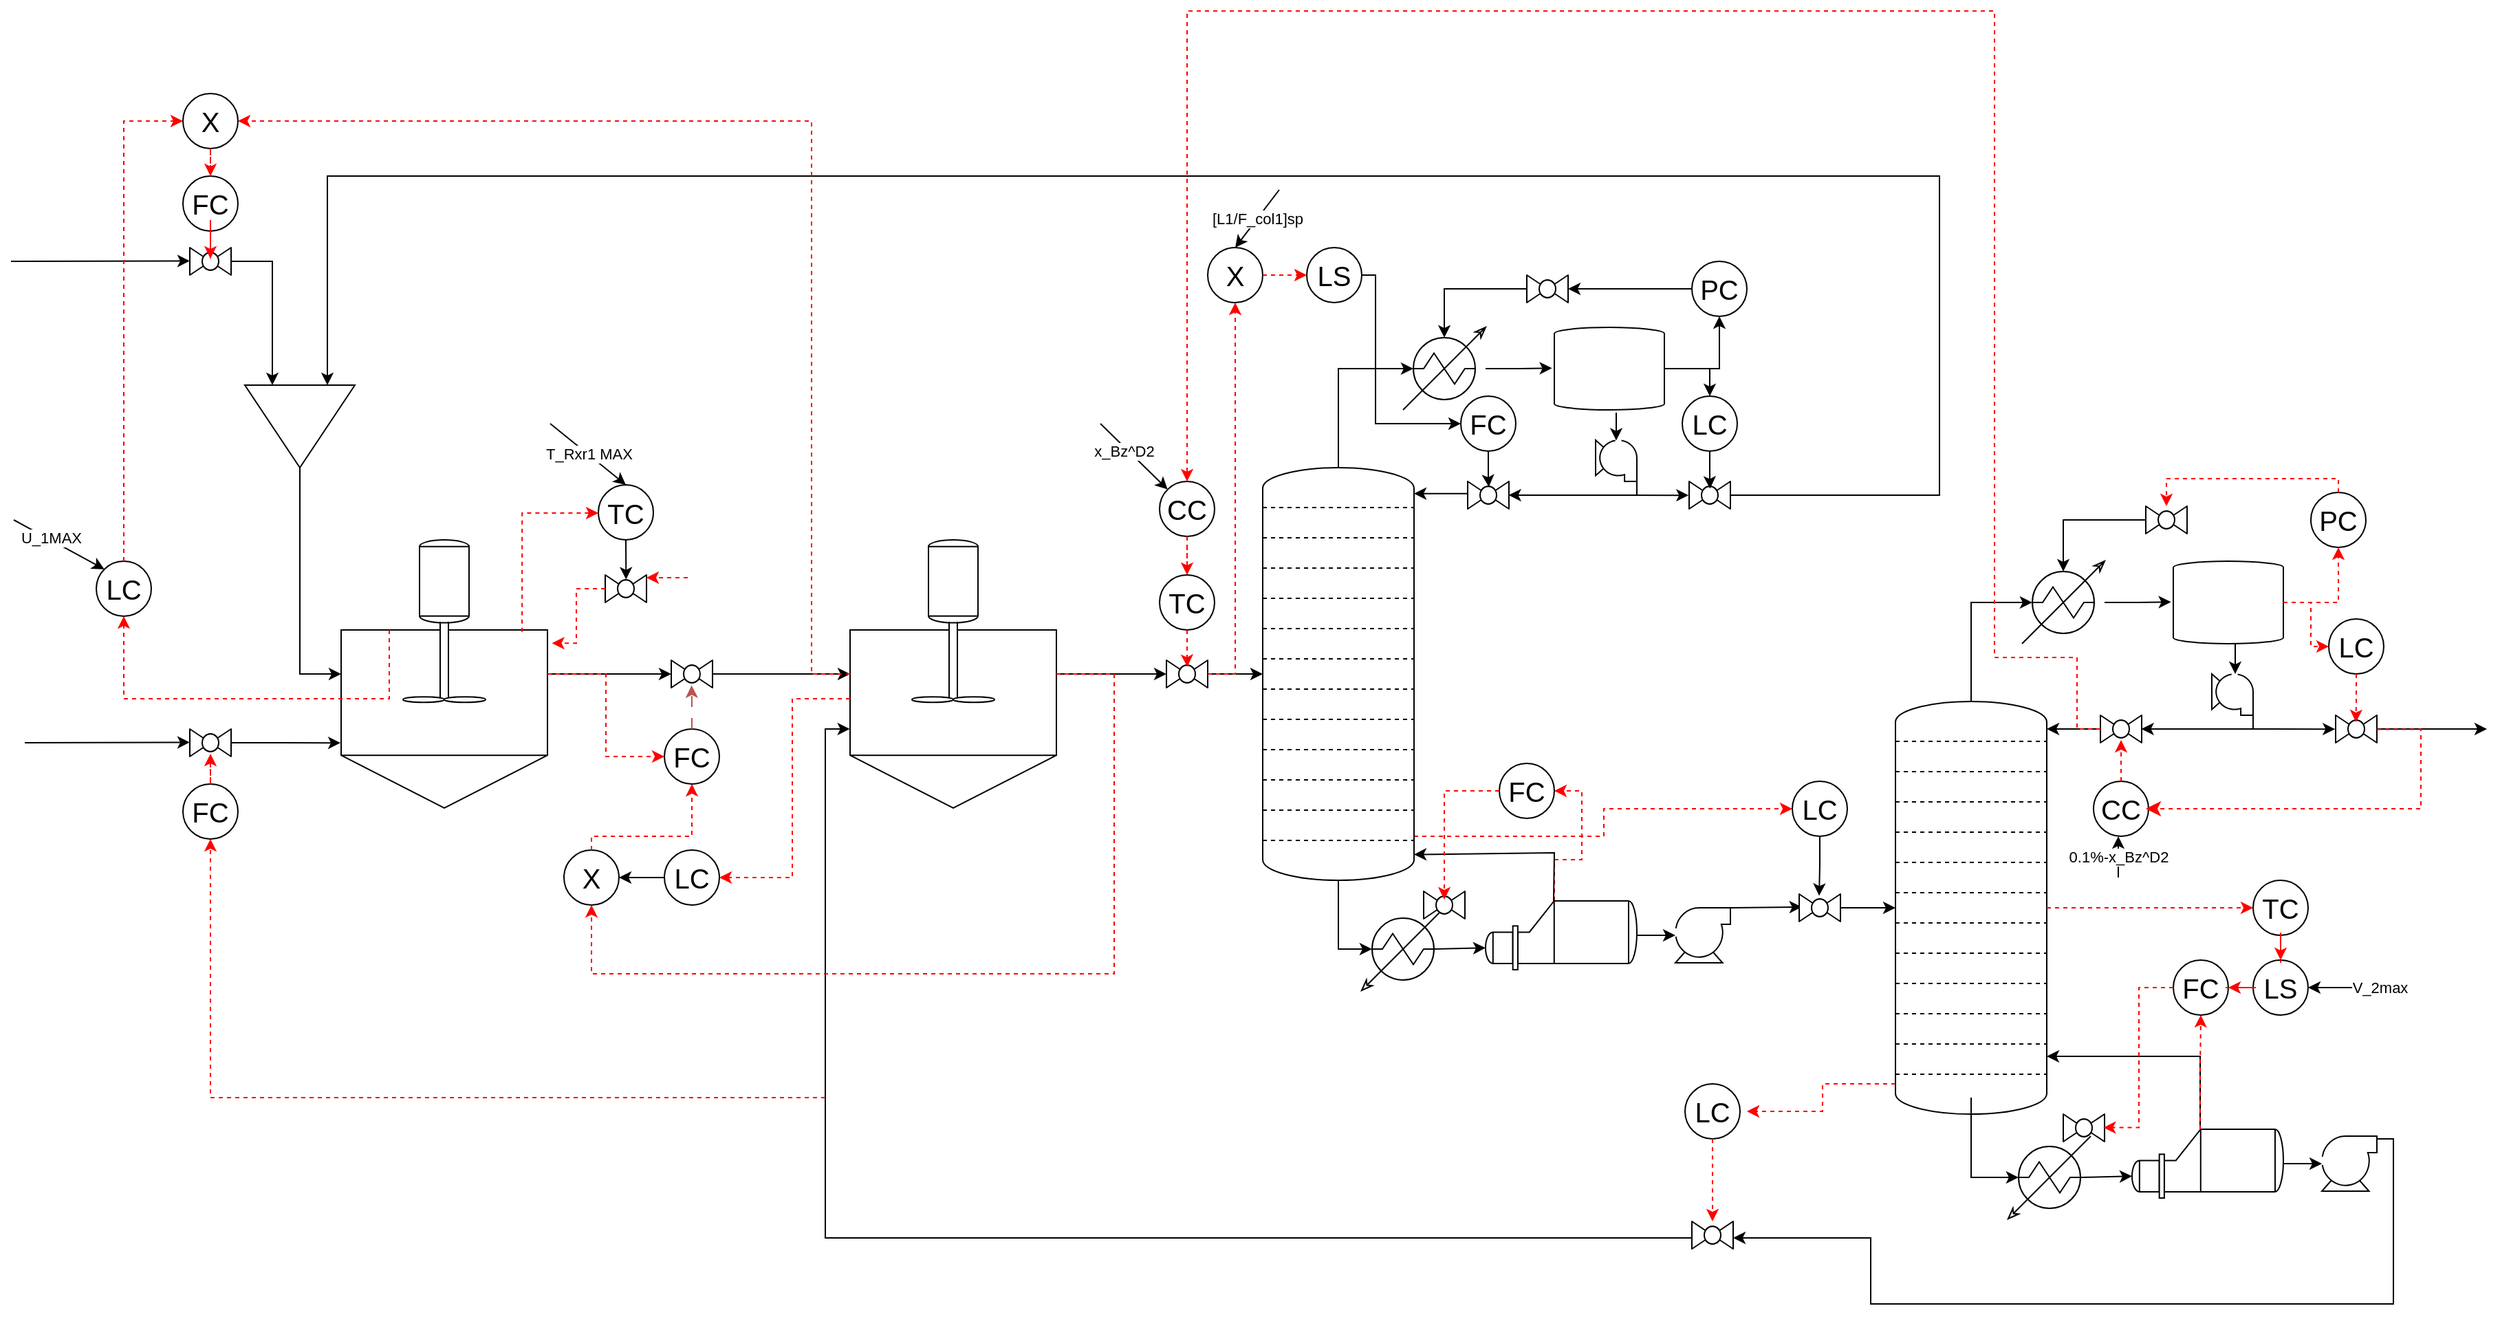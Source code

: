 <mxfile version="24.7.10">
  <diagram name="Page-1" id="113YbZ88T134uzQnZ3Du">
    <mxGraphModel dx="3191" dy="1702" grid="1" gridSize="10" guides="1" tooltips="1" connect="1" arrows="1" fold="1" page="1" pageScale="1" pageWidth="2336" pageHeight="1654" math="0" shadow="0">
      <root>
        <mxCell id="0" />
        <mxCell id="1" parent="0" />
        <mxCell id="Fisk6T6DbjHirBb1iTBB-30" style="edgeStyle=orthogonalEdgeStyle;rounded=0;orthogonalLoop=1;jettySize=auto;html=1;entryX=1;entryY=0.5;entryDx=0;entryDy=0;dashed=1;endSize=6;curved=0;strokeColor=#FF0000;" edge="1" parent="1" source="DjzMqCNCpp32R4Y7mPO1-84" target="Fisk6T6DbjHirBb1iTBB-7">
          <mxGeometry relative="1" as="geometry">
            <Array as="points">
              <mxPoint x="1390" y="897" />
              <mxPoint x="1410" y="897" />
              <mxPoint x="1410" y="847" />
            </Array>
          </mxGeometry>
        </mxCell>
        <mxCell id="DjzMqCNCpp32R4Y7mPO1-39" style="edgeStyle=orthogonalEdgeStyle;rounded=0;orthogonalLoop=1;jettySize=auto;html=1;entryX=-0.001;entryY=0.705;entryDx=0;entryDy=0;entryPerimeter=0;" parent="1" source="DjzMqCNCpp32R4Y7mPO1-40" target="DjzMqCNCpp32R4Y7mPO1-110" edge="1">
          <mxGeometry relative="1" as="geometry">
            <mxPoint x="2158" y="1092" as="targetPoint" />
            <Array as="points">
              <mxPoint x="860" y="1172" />
              <mxPoint x="860" y="802" />
            </Array>
          </mxGeometry>
        </mxCell>
        <mxCell id="DjzMqCNCpp32R4Y7mPO1-56" style="edgeStyle=orthogonalEdgeStyle;rounded=0;orthogonalLoop=1;jettySize=auto;html=1;" parent="1" source="DjzMqCNCpp32R4Y7mPO1-57" edge="1">
          <mxGeometry relative="1" as="geometry">
            <mxPoint x="2068" y="802" as="targetPoint" />
          </mxGeometry>
        </mxCell>
        <mxCell id="DjzMqCNCpp32R4Y7mPO1-69" style="edgeStyle=orthogonalEdgeStyle;rounded=0;orthogonalLoop=1;jettySize=auto;html=1;entryX=0;entryY=0.25;entryDx=0;entryDy=0;" parent="1" source="DjzMqCNCpp32R4Y7mPO1-90" target="DjzMqCNCpp32R4Y7mPO1-103" edge="1">
          <mxGeometry relative="1" as="geometry">
            <mxPoint x="2068" y="92" as="targetPoint" />
            <Array as="points">
              <mxPoint x="1670" y="632" />
              <mxPoint x="1670" y="400" />
              <mxPoint x="498" y="400" />
            </Array>
          </mxGeometry>
        </mxCell>
        <mxCell id="DjzMqCNCpp32R4Y7mPO1-98" style="edgeStyle=orthogonalEdgeStyle;rounded=0;orthogonalLoop=1;jettySize=auto;html=1;exitX=1;exitY=0;exitDx=0;exitDy=0;exitPerimeter=0;entryX=0.063;entryY=0.469;entryDx=0;entryDy=0;entryPerimeter=0;" parent="1" source="DjzMqCNCpp32R4Y7mPO1-77" target="DjzMqCNCpp32R4Y7mPO1-43" edge="1">
          <mxGeometry relative="1" as="geometry">
            <Array as="points">
              <mxPoint x="1570" y="932" />
            </Array>
          </mxGeometry>
        </mxCell>
        <mxCell id="DjzMqCNCpp32R4Y7mPO1-100" value="" style="shape=mxgraph.pid.vessels.mixing_reactor;html=1;pointerEvents=1;align=center;verticalLabelPosition=bottom;verticalAlign=top;dashed=0;" parent="1" vertex="1">
          <mxGeometry x="508" y="664.5" width="150" height="195" as="geometry" />
        </mxCell>
        <mxCell id="DjzMqCNCpp32R4Y7mPO1-103" value="" style="triangle;whiteSpace=wrap;html=1;rotation=90;" parent="1" vertex="1">
          <mxGeometry x="448" y="542" width="60" height="80" as="geometry" />
        </mxCell>
        <mxCell id="DjzMqCNCpp32R4Y7mPO1-105" style="edgeStyle=orthogonalEdgeStyle;rounded=0;orthogonalLoop=1;jettySize=auto;html=1;entryX=0;entryY=0.75;entryDx=0;entryDy=0;" parent="1" source="DjzMqCNCpp32R4Y7mPO1-104" target="DjzMqCNCpp32R4Y7mPO1-103" edge="1">
          <mxGeometry relative="1" as="geometry">
            <Array as="points">
              <mxPoint x="458" y="462" />
            </Array>
          </mxGeometry>
        </mxCell>
        <mxCell id="DjzMqCNCpp32R4Y7mPO1-104" value="" style="verticalLabelPosition=bottom;align=center;html=1;verticalAlign=top;pointerEvents=1;dashed=0;shape=mxgraph.pid2valves.valve;valveType=ball" parent="1" vertex="1">
          <mxGeometry x="398" y="452" width="30" height="20" as="geometry" />
        </mxCell>
        <mxCell id="DjzMqCNCpp32R4Y7mPO1-106" style="edgeStyle=orthogonalEdgeStyle;rounded=0;orthogonalLoop=1;jettySize=auto;html=1;entryX=0;entryY=0.5;entryDx=0;entryDy=0;entryPerimeter=0;" parent="1" source="DjzMqCNCpp32R4Y7mPO1-103" target="DjzMqCNCpp32R4Y7mPO1-100" edge="1">
          <mxGeometry relative="1" as="geometry" />
        </mxCell>
        <mxCell id="DjzMqCNCpp32R4Y7mPO1-107" style="edgeStyle=orthogonalEdgeStyle;rounded=0;orthogonalLoop=1;jettySize=auto;html=1;entryX=-0.003;entryY=0.757;entryDx=0;entryDy=0;entryPerimeter=0;" parent="1" source="DjzMqCNCpp32R4Y7mPO1-108" target="DjzMqCNCpp32R4Y7mPO1-100" edge="1">
          <mxGeometry relative="1" as="geometry">
            <mxPoint x="508" y="802" as="targetPoint" />
          </mxGeometry>
        </mxCell>
        <mxCell id="DjzMqCNCpp32R4Y7mPO1-108" value="" style="verticalLabelPosition=bottom;align=center;html=1;verticalAlign=top;pointerEvents=1;dashed=0;shape=mxgraph.pid2valves.valve;valveType=ball" parent="1" vertex="1">
          <mxGeometry x="398" y="802" width="30" height="20" as="geometry" />
        </mxCell>
        <mxCell id="DjzMqCNCpp32R4Y7mPO1-112" value="" style="edgeStyle=orthogonalEdgeStyle;rounded=0;orthogonalLoop=1;jettySize=auto;html=1;" parent="1" source="DjzMqCNCpp32R4Y7mPO1-110" target="DjzMqCNCpp32R4Y7mPO1-81" edge="1">
          <mxGeometry relative="1" as="geometry" />
        </mxCell>
        <mxCell id="DjzMqCNCpp32R4Y7mPO1-110" value="" style="shape=mxgraph.pid.vessels.mixing_reactor;html=1;pointerEvents=1;align=center;verticalLabelPosition=bottom;verticalAlign=top;dashed=0;" parent="1" vertex="1">
          <mxGeometry x="878" y="664.5" width="150" height="195" as="geometry" />
        </mxCell>
        <mxCell id="DjzMqCNCpp32R4Y7mPO1-113" style="edgeStyle=orthogonalEdgeStyle;rounded=0;orthogonalLoop=1;jettySize=auto;html=1;entryX=0;entryY=0.5;entryDx=0;entryDy=0;entryPerimeter=0;" parent="1" source="DjzMqCNCpp32R4Y7mPO1-114" target="DjzMqCNCpp32R4Y7mPO1-110" edge="1">
          <mxGeometry relative="1" as="geometry">
            <mxPoint x="848" y="789" as="targetPoint" />
          </mxGeometry>
        </mxCell>
        <mxCell id="DjzMqCNCpp32R4Y7mPO1-114" value="" style="verticalLabelPosition=bottom;align=center;html=1;verticalAlign=top;pointerEvents=1;dashed=0;shape=mxgraph.pid2valves.valve;valveType=ball" parent="1" vertex="1">
          <mxGeometry x="748" y="752" width="30" height="20" as="geometry" />
        </mxCell>
        <mxCell id="DjzMqCNCpp32R4Y7mPO1-122" style="edgeStyle=orthogonalEdgeStyle;rounded=0;orthogonalLoop=1;jettySize=auto;html=1;entryX=0;entryY=0.5;entryDx=0;entryDy=0;entryPerimeter=0;" parent="1" source="DjzMqCNCpp32R4Y7mPO1-100" target="DjzMqCNCpp32R4Y7mPO1-114" edge="1">
          <mxGeometry relative="1" as="geometry" />
        </mxCell>
        <mxCell id="DjzMqCNCpp32R4Y7mPO1-125" value="" style="endArrow=classic;html=1;rounded=0;entryX=-0.1;entryY=0.643;entryDx=0;entryDy=0;entryPerimeter=0;" parent="1" edge="1">
          <mxGeometry width="50" height="50" relative="1" as="geometry">
            <mxPoint x="268" y="462" as="sourcePoint" />
            <mxPoint x="398" y="461.71" as="targetPoint" />
          </mxGeometry>
        </mxCell>
        <mxCell id="DjzMqCNCpp32R4Y7mPO1-126" value="" style="endArrow=classic;html=1;rounded=0;entryX=-0.1;entryY=0.643;entryDx=0;entryDy=0;entryPerimeter=0;" parent="1" edge="1">
          <mxGeometry width="50" height="50" relative="1" as="geometry">
            <mxPoint x="278" y="812" as="sourcePoint" />
            <mxPoint x="398" y="811.71" as="targetPoint" />
          </mxGeometry>
        </mxCell>
        <mxCell id="raOoSxsyEfahjdPdxXgE-6" value="" style="verticalLabelPosition=bottom;align=center;html=1;verticalAlign=top;pointerEvents=1;dashed=0;shape=mxgraph.pid2valves.valve;valveType=ball" parent="1" vertex="1">
          <mxGeometry x="700" y="690" width="30" height="20" as="geometry" />
        </mxCell>
        <mxCell id="raOoSxsyEfahjdPdxXgE-8" value="&lt;font style=&quot;font-size: 20px;&quot;&gt;FC&lt;/font&gt;" style="ellipse;whiteSpace=wrap;html=1;" parent="1" vertex="1">
          <mxGeometry x="743" y="802" width="40" height="40" as="geometry" />
        </mxCell>
        <mxCell id="raOoSxsyEfahjdPdxXgE-9" value="&lt;font style=&quot;font-size: 20px;&quot;&gt;X&lt;/font&gt;" style="ellipse;whiteSpace=wrap;html=1;" parent="1" vertex="1">
          <mxGeometry x="670" y="890" width="40" height="40" as="geometry" />
        </mxCell>
        <mxCell id="raOoSxsyEfahjdPdxXgE-16" style="edgeStyle=orthogonalEdgeStyle;rounded=0;orthogonalLoop=1;jettySize=auto;html=1;entryX=1;entryY=0.5;entryDx=0;entryDy=0;" parent="1" source="raOoSxsyEfahjdPdxXgE-10" target="raOoSxsyEfahjdPdxXgE-9" edge="1">
          <mxGeometry relative="1" as="geometry">
            <mxPoint x="778.5" y="920" as="targetPoint" />
          </mxGeometry>
        </mxCell>
        <mxCell id="raOoSxsyEfahjdPdxXgE-10" value="&lt;font style=&quot;font-size: 20px;&quot;&gt;LC&lt;/font&gt;" style="ellipse;whiteSpace=wrap;html=1;" parent="1" vertex="1">
          <mxGeometry x="743" y="890" width="40" height="40" as="geometry" />
        </mxCell>
        <mxCell id="raOoSxsyEfahjdPdxXgE-14" style="edgeStyle=orthogonalEdgeStyle;rounded=0;orthogonalLoop=1;jettySize=auto;html=1;entryX=0.492;entryY=0.915;entryDx=0;entryDy=0;entryPerimeter=0;dashed=1;dashPattern=8 8;fillColor=#f8cecc;strokeColor=#b85450;" parent="1" source="raOoSxsyEfahjdPdxXgE-8" target="DjzMqCNCpp32R4Y7mPO1-114" edge="1">
          <mxGeometry relative="1" as="geometry">
            <mxPoint x="760" y="770" as="targetPoint" />
          </mxGeometry>
        </mxCell>
        <mxCell id="raOoSxsyEfahjdPdxXgE-27" value="&lt;font style=&quot;font-size: 20px;&quot;&gt;FC&lt;/font&gt;" style="ellipse;whiteSpace=wrap;html=1;" parent="1" vertex="1">
          <mxGeometry x="393" y="842" width="40" height="40" as="geometry" />
        </mxCell>
        <mxCell id="raOoSxsyEfahjdPdxXgE-28" value="&lt;font style=&quot;font-size: 20px;&quot;&gt;X&lt;/font&gt;" style="ellipse;whiteSpace=wrap;html=1;" parent="1" vertex="1">
          <mxGeometry x="393" y="340" width="40" height="40" as="geometry" />
        </mxCell>
        <mxCell id="raOoSxsyEfahjdPdxXgE-29" value="&lt;font style=&quot;font-size: 20px;&quot;&gt;FC&lt;/font&gt;" style="ellipse;whiteSpace=wrap;html=1;" parent="1" vertex="1">
          <mxGeometry x="393" y="400" width="40" height="40" as="geometry" />
        </mxCell>
        <mxCell id="raOoSxsyEfahjdPdxXgE-30" value="&lt;font style=&quot;font-size: 20px;&quot;&gt;LS&lt;/font&gt;" style="ellipse;whiteSpace=wrap;html=1;" parent="1" vertex="1">
          <mxGeometry x="1210" y="452" width="40" height="40" as="geometry" />
        </mxCell>
        <mxCell id="raOoSxsyEfahjdPdxXgE-34" value="&lt;font style=&quot;font-size: 20px;&quot;&gt;TC&lt;/font&gt;" style="ellipse;whiteSpace=wrap;html=1;" parent="1" vertex="1">
          <mxGeometry x="695" y="624.5" width="40" height="40" as="geometry" />
        </mxCell>
        <mxCell id="raOoSxsyEfahjdPdxXgE-35" style="edgeStyle=orthogonalEdgeStyle;rounded=0;orthogonalLoop=1;jettySize=auto;html=1;entryX=0;entryY=0.5;entryDx=0;entryDy=0;" parent="1" source="raOoSxsyEfahjdPdxXgE-30" edge="1" target="raOoSxsyEfahjdPdxXgE-31">
          <mxGeometry relative="1" as="geometry">
            <mxPoint x="1341" y="630" as="targetPoint" />
            <Array as="points">
              <mxPoint x="1260" y="472" />
              <mxPoint x="1260" y="580" />
              <mxPoint x="1322" y="580" />
            </Array>
          </mxGeometry>
        </mxCell>
        <mxCell id="raOoSxsyEfahjdPdxXgE-39" value="&lt;span style=&quot;font-size: 20px;&quot;&gt;PC&lt;/span&gt;" style="ellipse;whiteSpace=wrap;html=1;" parent="1" vertex="1">
          <mxGeometry x="1490" y="462" width="40" height="40" as="geometry" />
        </mxCell>
        <mxCell id="raOoSxsyEfahjdPdxXgE-37" value="" style="verticalLabelPosition=bottom;align=center;html=1;verticalAlign=top;pointerEvents=1;dashed=0;shape=mxgraph.pid2valves.valve;valveType=ball" parent="1" vertex="1">
          <mxGeometry x="1370" y="472" width="30" height="20" as="geometry" />
        </mxCell>
        <mxCell id="raOoSxsyEfahjdPdxXgE-47" style="edgeStyle=orthogonalEdgeStyle;rounded=0;orthogonalLoop=1;jettySize=auto;html=1;entryX=0.5;entryY=1;entryDx=0;entryDy=0;" parent="1" source="DjzMqCNCpp32R4Y7mPO1-73" target="raOoSxsyEfahjdPdxXgE-39" edge="1">
          <mxGeometry relative="1" as="geometry" />
        </mxCell>
        <mxCell id="raOoSxsyEfahjdPdxXgE-48" style="edgeStyle=orthogonalEdgeStyle;rounded=0;orthogonalLoop=1;jettySize=auto;html=1;entryX=1;entryY=0.5;entryDx=0;entryDy=0;entryPerimeter=0;" parent="1" source="raOoSxsyEfahjdPdxXgE-39" target="raOoSxsyEfahjdPdxXgE-37" edge="1">
          <mxGeometry relative="1" as="geometry" />
        </mxCell>
        <mxCell id="raOoSxsyEfahjdPdxXgE-49" style="edgeStyle=orthogonalEdgeStyle;rounded=0;orthogonalLoop=1;jettySize=auto;html=1;entryX=0.5;entryY=0.124;entryDx=0;entryDy=0;entryPerimeter=0;" parent="1" source="raOoSxsyEfahjdPdxXgE-37" target="raOoSxsyEfahjdPdxXgE-40" edge="1">
          <mxGeometry relative="1" as="geometry" />
        </mxCell>
        <mxCell id="Fisk6T6DbjHirBb1iTBB-10" value="&lt;font style=&quot;font-size: 20px;&quot;&gt;LC&lt;/font&gt;" style="ellipse;whiteSpace=wrap;html=1;" vertex="1" parent="1">
          <mxGeometry x="1485" y="1060" width="40" height="40" as="geometry" />
        </mxCell>
        <mxCell id="Fisk6T6DbjHirBb1iTBB-40" value="" style="edgeStyle=none;orthogonalLoop=1;jettySize=auto;html=1;rounded=0;entryX=1;entryY=0.5;entryDx=0;entryDy=0;" edge="1" parent="1" target="Fisk6T6DbjHirBb1iTBB-36">
          <mxGeometry width="100" relative="1" as="geometry">
            <mxPoint x="2000" y="990" as="sourcePoint" />
            <mxPoint x="2050" y="1010" as="targetPoint" />
            <Array as="points" />
          </mxGeometry>
        </mxCell>
        <mxCell id="Fisk6T6DbjHirBb1iTBB-41" value="V_2max" style="edgeLabel;html=1;align=center;verticalAlign=middle;resizable=0;points=[];" vertex="1" connectable="0" parent="Fisk6T6DbjHirBb1iTBB-40">
          <mxGeometry x="-0.673" relative="1" as="geometry">
            <mxPoint as="offset" />
          </mxGeometry>
        </mxCell>
        <mxCell id="Fisk6T6DbjHirBb1iTBB-47" value="0.1%-x_Bz^D2" style="edgeStyle=none;orthogonalLoop=1;jettySize=auto;html=1;rounded=0;" edge="1" parent="1">
          <mxGeometry width="100" relative="1" as="geometry">
            <mxPoint x="1800" y="910" as="sourcePoint" />
            <mxPoint x="1800" y="880" as="targetPoint" />
            <Array as="points" />
          </mxGeometry>
        </mxCell>
        <mxCell id="Fisk6T6DbjHirBb1iTBB-69" value="&lt;font style=&quot;font-size: 20px;&quot;&gt;LC&lt;/font&gt;" style="ellipse;whiteSpace=wrap;html=1;" vertex="1" parent="1">
          <mxGeometry x="330" y="680" width="40" height="40" as="geometry" />
        </mxCell>
        <mxCell id="Fisk6T6DbjHirBb1iTBB-72" value="" style="edgeStyle=none;orthogonalLoop=1;jettySize=auto;html=1;rounded=0;entryX=0;entryY=0;entryDx=0;entryDy=0;" edge="1" parent="1" target="Fisk6T6DbjHirBb1iTBB-69">
          <mxGeometry width="100" relative="1" as="geometry">
            <mxPoint x="270" y="650" as="sourcePoint" />
            <mxPoint x="250" y="640" as="targetPoint" />
            <Array as="points" />
          </mxGeometry>
        </mxCell>
        <mxCell id="Fisk6T6DbjHirBb1iTBB-73" value="U_1MAX" style="edgeLabel;html=1;align=center;verticalAlign=middle;resizable=0;points=[];" vertex="1" connectable="0" parent="Fisk6T6DbjHirBb1iTBB-72">
          <mxGeometry x="-0.212" y="2" relative="1" as="geometry">
            <mxPoint as="offset" />
          </mxGeometry>
        </mxCell>
        <mxCell id="Fisk6T6DbjHirBb1iTBB-77" value="" style="edgeStyle=none;orthogonalLoop=1;jettySize=auto;html=1;rounded=0;exitX=0.5;exitY=1;exitDx=0;exitDy=0;entryX=0.505;entryY=0.165;entryDx=0;entryDy=0;entryPerimeter=0;" edge="1" parent="1" source="raOoSxsyEfahjdPdxXgE-34" target="raOoSxsyEfahjdPdxXgE-6">
          <mxGeometry width="100" relative="1" as="geometry">
            <mxPoint x="710" y="660" as="sourcePoint" />
            <mxPoint x="810" y="660" as="targetPoint" />
            <Array as="points" />
          </mxGeometry>
        </mxCell>
        <mxCell id="Fisk6T6DbjHirBb1iTBB-78" value="T_Rxr1 MAX" style="edgeStyle=none;orthogonalLoop=1;jettySize=auto;html=1;rounded=0;entryX=0.5;entryY=0;entryDx=0;entryDy=0;" edge="1" parent="1" target="raOoSxsyEfahjdPdxXgE-34">
          <mxGeometry width="100" relative="1" as="geometry">
            <mxPoint x="660" y="580" as="sourcePoint" />
            <mxPoint x="760" y="540" as="targetPoint" />
            <Array as="points" />
          </mxGeometry>
        </mxCell>
        <mxCell id="Fisk6T6DbjHirBb1iTBB-85" value="" style="edgeStyle=none;orthogonalLoop=1;jettySize=auto;html=1;rounded=0;entryX=0;entryY=0;entryDx=0;entryDy=0;" edge="1" parent="1" target="raOoSxsyEfahjdPdxXgE-32">
          <mxGeometry width="100" relative="1" as="geometry">
            <mxPoint x="1060" y="580" as="sourcePoint" />
            <mxPoint x="1100" y="560" as="targetPoint" />
            <Array as="points" />
          </mxGeometry>
        </mxCell>
        <mxCell id="Fisk6T6DbjHirBb1iTBB-86" value="x_Bz^D2" style="edgeLabel;html=1;align=center;verticalAlign=middle;resizable=0;points=[];" vertex="1" connectable="0" parent="Fisk6T6DbjHirBb1iTBB-85">
          <mxGeometry x="-0.25" y="-2" relative="1" as="geometry">
            <mxPoint as="offset" />
          </mxGeometry>
        </mxCell>
        <mxCell id="5cSPQk3kY59FuRHNvhS5-1" value="&lt;font style=&quot;font-size: 20px;&quot;&gt;X&lt;/font&gt;" style="ellipse;whiteSpace=wrap;html=1;" parent="1" vertex="1">
          <mxGeometry x="1138" y="452" width="40" height="40" as="geometry" />
        </mxCell>
        <mxCell id="Fisk6T6DbjHirBb1iTBB-87" value="[L1/F_col1]sp" style="edgeStyle=none;orthogonalLoop=1;jettySize=auto;html=1;rounded=0;entryX=0.5;entryY=0;entryDx=0;entryDy=0;" edge="1" parent="1" target="5cSPQk3kY59FuRHNvhS5-1">
          <mxGeometry width="100" relative="1" as="geometry">
            <mxPoint x="1190" y="410" as="sourcePoint" />
            <mxPoint x="1240" y="440" as="targetPoint" />
            <Array as="points" />
          </mxGeometry>
        </mxCell>
        <mxCell id="Fisk6T6DbjHirBb1iTBB-98" style="edgeStyle=orthogonalEdgeStyle;rounded=0;orthogonalLoop=1;jettySize=auto;html=1;entryX=0;entryY=0.5;entryDx=0;entryDy=0;dashed=1;strokeColor=#FF0000;" edge="1" parent="1" source="DjzMqCNCpp32R4Y7mPO1-71" target="5cSPQk3kY59FuRHNvhS5-2">
          <mxGeometry relative="1" as="geometry">
            <Array as="points">
              <mxPoint x="1426" y="880" />
              <mxPoint x="1426" y="860" />
            </Array>
          </mxGeometry>
        </mxCell>
        <mxCell id="DjzMqCNCpp32R4Y7mPO1-71" value="" style="verticalLabelPosition=bottom;outlineConnect=0;align=center;dashed=0;html=1;verticalAlign=top;shape=mxgraph.pid2misc.column;columnType=tray" parent="1" vertex="1">
          <mxGeometry x="1178" y="612" width="110" height="300" as="geometry" />
        </mxCell>
        <mxCell id="DjzMqCNCpp32R4Y7mPO1-72" style="edgeStyle=orthogonalEdgeStyle;rounded=0;orthogonalLoop=1;jettySize=auto;html=1;" parent="1" target="DjzMqCNCpp32R4Y7mPO1-77" edge="1">
          <mxGeometry relative="1" as="geometry">
            <Array as="points">
              <mxPoint x="1458" y="952" />
              <mxPoint x="1458" y="952" />
            </Array>
            <mxPoint x="1418" y="952" as="sourcePoint" />
          </mxGeometry>
        </mxCell>
        <mxCell id="Fisk6T6DbjHirBb1iTBB-63" style="edgeStyle=orthogonalEdgeStyle;rounded=0;orthogonalLoop=1;jettySize=auto;html=1;entryX=0.5;entryY=0;entryDx=0;entryDy=0;" edge="1" parent="1" source="DjzMqCNCpp32R4Y7mPO1-73" target="Fisk6T6DbjHirBb1iTBB-61">
          <mxGeometry relative="1" as="geometry" />
        </mxCell>
        <mxCell id="DjzMqCNCpp32R4Y7mPO1-73" value="" style="shape=mxgraph.pid.vessels.pressurized_vessel;html=1;pointerEvents=1;align=center;verticalLabelPosition=bottom;verticalAlign=top;dashed=0;" parent="1" vertex="1">
          <mxGeometry x="1390" y="510" width="80" height="60" as="geometry" />
        </mxCell>
        <mxCell id="DjzMqCNCpp32R4Y7mPO1-74" style="edgeStyle=orthogonalEdgeStyle;rounded=0;orthogonalLoop=1;jettySize=auto;html=1;entryX=0.124;entryY=0.5;entryDx=0;entryDy=0;entryPerimeter=0;" parent="1" source="DjzMqCNCpp32R4Y7mPO1-71" target="raOoSxsyEfahjdPdxXgE-40" edge="1">
          <mxGeometry relative="1" as="geometry">
            <mxPoint x="1280" y="500" as="targetPoint" />
            <Array as="points">
              <mxPoint x="1233" y="540" />
            </Array>
          </mxGeometry>
        </mxCell>
        <mxCell id="DjzMqCNCpp32R4Y7mPO1-77" value="" style="verticalLabelPosition=bottom;outlineConnect=0;align=center;dashed=0;html=1;verticalAlign=top;shape=mxgraph.pid.compressors.centrifugal_compressor" parent="1" vertex="1">
          <mxGeometry x="1478" y="932" width="40" height="40" as="geometry" />
        </mxCell>
        <mxCell id="DjzMqCNCpp32R4Y7mPO1-80" style="edgeStyle=orthogonalEdgeStyle;rounded=0;orthogonalLoop=1;jettySize=auto;html=1;" parent="1" source="DjzMqCNCpp32R4Y7mPO1-81" target="DjzMqCNCpp32R4Y7mPO1-71" edge="1">
          <mxGeometry relative="1" as="geometry" />
        </mxCell>
        <mxCell id="DjzMqCNCpp32R4Y7mPO1-81" value="" style="verticalLabelPosition=bottom;align=center;html=1;verticalAlign=top;pointerEvents=1;dashed=0;shape=mxgraph.pid2valves.valve;valveType=ball" parent="1" vertex="1">
          <mxGeometry x="1108" y="752" width="30" height="20" as="geometry" />
        </mxCell>
        <mxCell id="DjzMqCNCpp32R4Y7mPO1-84" value="" style="shape=mxgraph.pid.heat_exchangers.reboiler;html=1;pointerEvents=1;align=center;verticalLabelPosition=bottom;verticalAlign=top;dashed=0;" parent="1" vertex="1">
          <mxGeometry x="1340" y="927" width="110" height="50" as="geometry" />
        </mxCell>
        <mxCell id="DjzMqCNCpp32R4Y7mPO1-88" value="" style="verticalLabelPosition=bottom;outlineConnect=0;align=center;dashed=0;html=1;verticalAlign=top;shape=mxgraph.pid.compressors.centrifugal_compressor;rotation=90;" parent="1" vertex="1">
          <mxGeometry x="1420" y="592" width="30" height="30" as="geometry" />
        </mxCell>
        <mxCell id="DjzMqCNCpp32R4Y7mPO1-89" value="" style="verticalLabelPosition=bottom;align=center;html=1;verticalAlign=top;pointerEvents=1;dashed=0;shape=mxgraph.pid2valves.valve;valveType=ball" parent="1" vertex="1">
          <mxGeometry x="1327" y="622" width="30" height="20" as="geometry" />
        </mxCell>
        <mxCell id="DjzMqCNCpp32R4Y7mPO1-90" value="" style="verticalLabelPosition=bottom;align=center;html=1;verticalAlign=top;pointerEvents=1;dashed=0;shape=mxgraph.pid2valves.valve;valveType=ball" parent="1" vertex="1">
          <mxGeometry x="1488" y="622" width="30" height="20" as="geometry" />
        </mxCell>
        <mxCell id="DjzMqCNCpp32R4Y7mPO1-91" value="" style="endArrow=classic;html=1;rounded=0;exitX=-0.014;exitY=0.443;exitDx=0;exitDy=0;exitPerimeter=0;" parent="1" source="DjzMqCNCpp32R4Y7mPO1-89" edge="1">
          <mxGeometry width="50" height="50" relative="1" as="geometry">
            <mxPoint x="1315.3" y="631.15" as="sourcePoint" />
            <mxPoint x="1288" y="630.86" as="targetPoint" />
          </mxGeometry>
        </mxCell>
        <mxCell id="DjzMqCNCpp32R4Y7mPO1-93" style="edgeStyle=orthogonalEdgeStyle;rounded=0;orthogonalLoop=1;jettySize=auto;html=1;entryX=0.993;entryY=0.5;entryDx=0;entryDy=0;entryPerimeter=0;exitX=1;exitY=0;exitDx=0;exitDy=0;exitPerimeter=0;" parent="1" source="DjzMqCNCpp32R4Y7mPO1-88" target="DjzMqCNCpp32R4Y7mPO1-89" edge="1">
          <mxGeometry relative="1" as="geometry">
            <mxPoint x="1518" y="662" as="targetPoint" />
            <mxPoint x="1428" y="632" as="sourcePoint" />
            <Array as="points">
              <mxPoint x="1450" y="632" />
            </Array>
          </mxGeometry>
        </mxCell>
        <mxCell id="DjzMqCNCpp32R4Y7mPO1-94" value="" style="endArrow=classic;html=1;rounded=0;entryX=-0.012;entryY=0.504;entryDx=0;entryDy=0;entryPerimeter=0;" parent="1" target="DjzMqCNCpp32R4Y7mPO1-90" edge="1">
          <mxGeometry width="50" height="50" relative="1" as="geometry">
            <mxPoint x="1438" y="632" as="sourcePoint" />
            <mxPoint x="1578" y="662" as="targetPoint" />
          </mxGeometry>
        </mxCell>
        <mxCell id="DjzMqCNCpp32R4Y7mPO1-95" style="edgeStyle=orthogonalEdgeStyle;rounded=0;orthogonalLoop=1;jettySize=auto;html=1;entryX=0.01;entryY=0.5;entryDx=0;entryDy=0;entryPerimeter=0;" parent="1" target="DjzMqCNCpp32R4Y7mPO1-88" edge="1">
          <mxGeometry relative="1" as="geometry">
            <mxPoint x="1435" y="572" as="sourcePoint" />
            <Array as="points">
              <mxPoint x="1435" y="582" />
              <mxPoint x="1435" y="582" />
            </Array>
          </mxGeometry>
        </mxCell>
        <mxCell id="raOoSxsyEfahjdPdxXgE-33" value="&lt;font style=&quot;font-size: 20px;&quot;&gt;TC&lt;/font&gt;" style="ellipse;whiteSpace=wrap;html=1;" parent="1" vertex="1">
          <mxGeometry x="1103" y="690" width="40" height="40" as="geometry" />
        </mxCell>
        <mxCell id="raOoSxsyEfahjdPdxXgE-32" value="&lt;font style=&quot;font-size: 20px;&quot;&gt;CC&lt;/font&gt;" style="ellipse;whiteSpace=wrap;html=1;" parent="1" vertex="1">
          <mxGeometry x="1103" y="622" width="40" height="40" as="geometry" />
        </mxCell>
        <mxCell id="raOoSxsyEfahjdPdxXgE-40" value="" style="shape=mxgraph.pid.heat_exchangers.condenser;html=1;pointerEvents=1;align=center;verticalLabelPosition=bottom;verticalAlign=top;dashed=0;movable=1;resizable=1;rotatable=1;deletable=1;editable=1;locked=0;connectable=1;" parent="1" vertex="1">
          <mxGeometry x="1280" y="510" width="60" height="60" as="geometry" />
        </mxCell>
        <mxCell id="raOoSxsyEfahjdPdxXgE-41" style="edgeStyle=orthogonalEdgeStyle;rounded=0;orthogonalLoop=1;jettySize=auto;html=1;entryX=-0.021;entryY=0.494;entryDx=0;entryDy=0;entryPerimeter=0;" parent="1" source="raOoSxsyEfahjdPdxXgE-40" target="DjzMqCNCpp32R4Y7mPO1-73" edge="1">
          <mxGeometry relative="1" as="geometry" />
        </mxCell>
        <mxCell id="raOoSxsyEfahjdPdxXgE-31" value="&lt;font style=&quot;font-size: 20px;&quot;&gt;FC&lt;/font&gt;" style="ellipse;whiteSpace=wrap;html=1;" parent="1" vertex="1">
          <mxGeometry x="1322" y="560" width="40" height="40" as="geometry" />
        </mxCell>
        <mxCell id="Fisk6T6DbjHirBb1iTBB-8" value="" style="shape=mxgraph.pid.heat_exchangers.heater;html=1;pointerEvents=1;align=center;verticalLabelPosition=bottom;verticalAlign=top;dashed=0;" vertex="1" parent="1">
          <mxGeometry x="1250" y="932" width="60" height="60" as="geometry" />
        </mxCell>
        <mxCell id="Fisk6T6DbjHirBb1iTBB-7" value="&lt;font style=&quot;font-size: 20px;&quot;&gt;FC&lt;/font&gt;" style="ellipse;whiteSpace=wrap;html=1;" vertex="1" parent="1">
          <mxGeometry x="1350" y="827" width="40" height="40" as="geometry" />
        </mxCell>
        <mxCell id="Fisk6T6DbjHirBb1iTBB-29" value="" style="verticalLabelPosition=bottom;align=center;html=1;verticalAlign=top;pointerEvents=1;dashed=0;shape=mxgraph.pid2valves.valve;valveType=ball;rotation=0;" vertex="1" parent="1">
          <mxGeometry x="1295" y="920" width="30" height="20" as="geometry" />
        </mxCell>
        <mxCell id="Fisk6T6DbjHirBb1iTBB-61" value="&lt;span style=&quot;font-size: 20px;&quot;&gt;LC&lt;/span&gt;" style="ellipse;whiteSpace=wrap;html=1;" vertex="1" parent="1">
          <mxGeometry x="1483" y="560" width="40" height="40" as="geometry" />
        </mxCell>
        <mxCell id="Fisk6T6DbjHirBb1iTBB-64" style="edgeStyle=orthogonalEdgeStyle;rounded=0;orthogonalLoop=1;jettySize=auto;html=1;entryX=0.507;entryY=0.26;entryDx=0;entryDy=0;entryPerimeter=0;" edge="1" parent="1" source="Fisk6T6DbjHirBb1iTBB-61" target="DjzMqCNCpp32R4Y7mPO1-90">
          <mxGeometry relative="1" as="geometry" />
        </mxCell>
        <mxCell id="Fisk6T6DbjHirBb1iTBB-89" style="edgeStyle=orthogonalEdgeStyle;rounded=0;orthogonalLoop=1;jettySize=auto;html=1;entryX=0.513;entryY=0.2;entryDx=0;entryDy=0;entryPerimeter=0;" edge="1" parent="1" source="raOoSxsyEfahjdPdxXgE-31" target="DjzMqCNCpp32R4Y7mPO1-89">
          <mxGeometry relative="1" as="geometry" />
        </mxCell>
        <mxCell id="DjzMqCNCpp32R4Y7mPO1-32" value="" style="verticalLabelPosition=bottom;outlineConnect=0;align=center;dashed=0;html=1;verticalAlign=top;shape=mxgraph.pid2misc.column;columnType=tray" parent="1" vertex="1">
          <mxGeometry x="1638" y="782" width="110" height="300" as="geometry" />
        </mxCell>
        <mxCell id="DjzMqCNCpp32R4Y7mPO1-41" style="edgeStyle=orthogonalEdgeStyle;rounded=0;orthogonalLoop=1;jettySize=auto;html=1;exitX=1;exitY=0;exitDx=0;exitDy=0;exitPerimeter=0;entryX=1;entryY=0.6;entryDx=0;entryDy=0;entryPerimeter=0;" parent="1" edge="1" target="DjzMqCNCpp32R4Y7mPO1-40">
          <mxGeometry relative="1" as="geometry">
            <mxPoint x="1424" y="1172" as="targetPoint" />
            <mxPoint x="1978" y="1102" as="sourcePoint" />
            <Array as="points">
              <mxPoint x="1978" y="1100" />
              <mxPoint x="2000" y="1100" />
              <mxPoint x="2000" y="1220" />
              <mxPoint x="1620" y="1220" />
              <mxPoint x="1620" y="1172" />
            </Array>
          </mxGeometry>
        </mxCell>
        <mxCell id="DjzMqCNCpp32R4Y7mPO1-42" style="edgeStyle=orthogonalEdgeStyle;rounded=0;orthogonalLoop=1;jettySize=auto;html=1;" parent="1" source="DjzMqCNCpp32R4Y7mPO1-43" target="DjzMqCNCpp32R4Y7mPO1-32" edge="1">
          <mxGeometry relative="1" as="geometry" />
        </mxCell>
        <mxCell id="DjzMqCNCpp32R4Y7mPO1-43" value="" style="verticalLabelPosition=bottom;align=center;html=1;verticalAlign=top;pointerEvents=1;dashed=0;shape=mxgraph.pid2valves.valve;valveType=ball" parent="1" vertex="1">
          <mxGeometry x="1568" y="922" width="30" height="20" as="geometry" />
        </mxCell>
        <mxCell id="DjzMqCNCpp32R4Y7mPO1-54" value="" style="verticalLabelPosition=bottom;outlineConnect=0;align=center;dashed=0;html=1;verticalAlign=top;shape=mxgraph.pid.compressors.centrifugal_compressor;rotation=90;" parent="1" vertex="1">
          <mxGeometry x="1868" y="762" width="30" height="30" as="geometry" />
        </mxCell>
        <mxCell id="Fisk6T6DbjHirBb1iTBB-84" style="edgeStyle=orthogonalEdgeStyle;rounded=0;orthogonalLoop=1;jettySize=auto;html=1;" edge="1" parent="1" source="DjzMqCNCpp32R4Y7mPO1-55" target="DjzMqCNCpp32R4Y7mPO1-32">
          <mxGeometry relative="1" as="geometry">
            <Array as="points">
              <mxPoint x="1770" y="802" />
              <mxPoint x="1770" y="802" />
            </Array>
          </mxGeometry>
        </mxCell>
        <mxCell id="DjzMqCNCpp32R4Y7mPO1-55" value="" style="verticalLabelPosition=bottom;align=center;html=1;verticalAlign=top;pointerEvents=1;dashed=0;shape=mxgraph.pid2valves.valve;valveType=ball" parent="1" vertex="1">
          <mxGeometry x="1787" y="792" width="30" height="20" as="geometry" />
        </mxCell>
        <mxCell id="DjzMqCNCpp32R4Y7mPO1-57" value="" style="verticalLabelPosition=bottom;align=center;html=1;verticalAlign=top;pointerEvents=1;dashed=0;shape=mxgraph.pid2valves.valve;valveType=ball" parent="1" vertex="1">
          <mxGeometry x="1958" y="792" width="30" height="20" as="geometry" />
        </mxCell>
        <mxCell id="DjzMqCNCpp32R4Y7mPO1-60" style="edgeStyle=orthogonalEdgeStyle;rounded=0;orthogonalLoop=1;jettySize=auto;html=1;entryX=0.993;entryY=0.5;entryDx=0;entryDy=0;entryPerimeter=0;exitX=1;exitY=0;exitDx=0;exitDy=0;exitPerimeter=0;" parent="1" source="DjzMqCNCpp32R4Y7mPO1-54" target="DjzMqCNCpp32R4Y7mPO1-55" edge="1">
          <mxGeometry relative="1" as="geometry">
            <mxPoint x="1978" y="832" as="targetPoint" />
            <mxPoint x="1888" y="802" as="sourcePoint" />
            <Array as="points">
              <mxPoint x="1898" y="802" />
            </Array>
          </mxGeometry>
        </mxCell>
        <mxCell id="DjzMqCNCpp32R4Y7mPO1-61" value="" style="endArrow=classic;html=1;rounded=0;entryX=-0.012;entryY=0.504;entryDx=0;entryDy=0;entryPerimeter=0;" parent="1" target="DjzMqCNCpp32R4Y7mPO1-57" edge="1">
          <mxGeometry width="50" height="50" relative="1" as="geometry">
            <mxPoint x="1898" y="802" as="sourcePoint" />
            <mxPoint x="2038" y="832" as="targetPoint" />
          </mxGeometry>
        </mxCell>
        <mxCell id="DjzMqCNCpp32R4Y7mPO1-40" value="" style="verticalLabelPosition=bottom;align=center;html=1;verticalAlign=top;pointerEvents=1;dashed=0;shape=mxgraph.pid2valves.valve;valveType=ball" parent="1" vertex="1">
          <mxGeometry x="1490" y="1160" width="30" height="20" as="geometry" />
        </mxCell>
        <mxCell id="Fisk6T6DbjHirBb1iTBB-13" style="edgeStyle=orthogonalEdgeStyle;rounded=0;orthogonalLoop=1;jettySize=auto;html=1;" edge="1" parent="1" target="Fisk6T6DbjHirBb1iTBB-15">
          <mxGeometry relative="1" as="geometry">
            <Array as="points">
              <mxPoint x="1928" y="1118" />
              <mxPoint x="1928" y="1118" />
            </Array>
            <mxPoint x="1888" y="1118" as="sourcePoint" />
          </mxGeometry>
        </mxCell>
        <mxCell id="Fisk6T6DbjHirBb1iTBB-15" value="" style="verticalLabelPosition=bottom;outlineConnect=0;align=center;dashed=0;html=1;verticalAlign=top;shape=mxgraph.pid.compressors.centrifugal_compressor" vertex="1" parent="1">
          <mxGeometry x="1948" y="1098" width="40" height="40" as="geometry" />
        </mxCell>
        <mxCell id="Fisk6T6DbjHirBb1iTBB-34" style="edgeStyle=orthogonalEdgeStyle;rounded=0;orthogonalLoop=1;jettySize=auto;html=1;exitX=0.45;exitY=0;exitDx=0;exitDy=0;exitPerimeter=0;" edge="1" parent="1" source="Fisk6T6DbjHirBb1iTBB-16" target="DjzMqCNCpp32R4Y7mPO1-32">
          <mxGeometry relative="1" as="geometry">
            <Array as="points">
              <mxPoint x="1860" y="1040" />
            </Array>
          </mxGeometry>
        </mxCell>
        <mxCell id="Fisk6T6DbjHirBb1iTBB-16" value="" style="shape=mxgraph.pid.heat_exchangers.reboiler;html=1;pointerEvents=1;align=center;verticalLabelPosition=bottom;verticalAlign=top;dashed=0;" vertex="1" parent="1">
          <mxGeometry x="1810" y="1093" width="110" height="50" as="geometry" />
        </mxCell>
        <mxCell id="Fisk6T6DbjHirBb1iTBB-17" style="edgeStyle=orthogonalEdgeStyle;rounded=0;orthogonalLoop=1;jettySize=auto;html=1;entryX=0;entryY=0.682;entryDx=0;entryDy=0;entryPerimeter=0;exitX=0.876;exitY=0.5;exitDx=0;exitDy=0;exitPerimeter=0;" edge="1" parent="1" target="Fisk6T6DbjHirBb1iTBB-16">
          <mxGeometry relative="1" as="geometry">
            <mxPoint x="1798" y="1256" as="targetPoint" />
            <mxPoint x="1772.56" y="1128" as="sourcePoint" />
            <Array as="points">
              <mxPoint x="1773" y="1127" />
            </Array>
          </mxGeometry>
        </mxCell>
        <mxCell id="Fisk6T6DbjHirBb1iTBB-19" value="" style="verticalLabelPosition=bottom;align=center;html=1;verticalAlign=top;pointerEvents=1;dashed=0;shape=mxgraph.pid2valves.valve;valveType=ball;rotation=0;" vertex="1" parent="1">
          <mxGeometry x="1760" y="1082" width="30" height="20" as="geometry" />
        </mxCell>
        <mxCell id="Fisk6T6DbjHirBb1iTBB-21" value="" style="shape=mxgraph.pid.heat_exchangers.heater;html=1;pointerEvents=1;align=center;verticalLabelPosition=bottom;verticalAlign=top;dashed=0;" vertex="1" parent="1">
          <mxGeometry x="1720" y="1098" width="60" height="60" as="geometry" />
        </mxCell>
        <mxCell id="Fisk6T6DbjHirBb1iTBB-24" style="edgeStyle=orthogonalEdgeStyle;rounded=0;orthogonalLoop=1;jettySize=auto;html=1;entryX=0.124;entryY=0.5;entryDx=0;entryDy=0;entryPerimeter=0;" edge="1" parent="1" target="Fisk6T6DbjHirBb1iTBB-21">
          <mxGeometry relative="1" as="geometry">
            <mxPoint x="1693" y="1070" as="sourcePoint" />
            <Array as="points">
              <mxPoint x="1693" y="1128" />
            </Array>
          </mxGeometry>
        </mxCell>
        <mxCell id="Fisk6T6DbjHirBb1iTBB-25" value="&lt;font style=&quot;font-size: 20px;&quot;&gt;FC&lt;/font&gt;" style="ellipse;whiteSpace=wrap;html=1;" vertex="1" parent="1">
          <mxGeometry x="1840" y="970" width="40" height="40" as="geometry" />
        </mxCell>
        <mxCell id="Fisk6T6DbjHirBb1iTBB-32" value="&lt;font style=&quot;font-size: 20px;&quot;&gt;TC&lt;/font&gt;" style="ellipse;whiteSpace=wrap;html=1;" vertex="1" parent="1">
          <mxGeometry x="1898" y="912" width="40" height="40" as="geometry" />
        </mxCell>
        <mxCell id="Fisk6T6DbjHirBb1iTBB-36" value="&lt;font style=&quot;font-size: 20px;&quot;&gt;LS&lt;/font&gt;" style="ellipse;whiteSpace=wrap;html=1;" vertex="1" parent="1">
          <mxGeometry x="1898" y="970" width="40" height="40" as="geometry" />
        </mxCell>
        <mxCell id="Fisk6T6DbjHirBb1iTBB-42" value="&lt;font style=&quot;font-size: 20px;&quot;&gt;CC&lt;/font&gt;" style="ellipse;whiteSpace=wrap;html=1;" vertex="1" parent="1">
          <mxGeometry x="1782" y="840" width="40" height="40" as="geometry" />
        </mxCell>
        <mxCell id="Fisk6T6DbjHirBb1iTBB-48" value="" style="shape=mxgraph.pid.vessels.pressurized_vessel;html=1;pointerEvents=1;align=center;verticalLabelPosition=bottom;verticalAlign=top;dashed=0;" vertex="1" parent="1">
          <mxGeometry x="1840" y="680" width="80" height="60" as="geometry" />
        </mxCell>
        <mxCell id="Fisk6T6DbjHirBb1iTBB-49" style="edgeStyle=orthogonalEdgeStyle;rounded=0;orthogonalLoop=1;jettySize=auto;html=1;" edge="1" parent="1">
          <mxGeometry relative="1" as="geometry">
            <mxPoint x="1885" y="740" as="sourcePoint" />
            <Array as="points">
              <mxPoint x="1885" y="762" />
            </Array>
            <mxPoint x="1885" y="762" as="targetPoint" />
          </mxGeometry>
        </mxCell>
        <mxCell id="Fisk6T6DbjHirBb1iTBB-50" value="" style="shape=mxgraph.pid.heat_exchangers.condenser;html=1;pointerEvents=1;align=center;verticalLabelPosition=bottom;verticalAlign=top;dashed=0;movable=1;resizable=1;rotatable=1;deletable=1;editable=1;locked=0;connectable=1;" vertex="1" parent="1">
          <mxGeometry x="1730" y="680" width="60" height="60" as="geometry" />
        </mxCell>
        <mxCell id="Fisk6T6DbjHirBb1iTBB-51" style="edgeStyle=orthogonalEdgeStyle;rounded=0;orthogonalLoop=1;jettySize=auto;html=1;entryX=-0.021;entryY=0.494;entryDx=0;entryDy=0;entryPerimeter=0;" edge="1" parent="1" source="Fisk6T6DbjHirBb1iTBB-50" target="Fisk6T6DbjHirBb1iTBB-48">
          <mxGeometry relative="1" as="geometry" />
        </mxCell>
        <mxCell id="Fisk6T6DbjHirBb1iTBB-52" value="&lt;span style=&quot;font-size: 20px;&quot;&gt;PC&lt;/span&gt;" style="ellipse;whiteSpace=wrap;html=1;" vertex="1" parent="1">
          <mxGeometry x="1940" y="630" width="40" height="40" as="geometry" />
        </mxCell>
        <mxCell id="Fisk6T6DbjHirBb1iTBB-53" value="" style="verticalLabelPosition=bottom;align=center;html=1;verticalAlign=top;pointerEvents=1;dashed=0;shape=mxgraph.pid2valves.valve;valveType=ball" vertex="1" parent="1">
          <mxGeometry x="1820" y="640" width="30" height="20" as="geometry" />
        </mxCell>
        <mxCell id="Fisk6T6DbjHirBb1iTBB-56" style="edgeStyle=orthogonalEdgeStyle;rounded=0;orthogonalLoop=1;jettySize=auto;html=1;entryX=0.5;entryY=0.124;entryDx=0;entryDy=0;entryPerimeter=0;" edge="1" parent="1" source="Fisk6T6DbjHirBb1iTBB-53" target="Fisk6T6DbjHirBb1iTBB-50">
          <mxGeometry relative="1" as="geometry" />
        </mxCell>
        <mxCell id="Fisk6T6DbjHirBb1iTBB-57" style="edgeStyle=orthogonalEdgeStyle;rounded=0;orthogonalLoop=1;jettySize=auto;html=1;entryX=0.124;entryY=0.5;entryDx=0;entryDy=0;entryPerimeter=0;" edge="1" parent="1" source="DjzMqCNCpp32R4Y7mPO1-32" target="Fisk6T6DbjHirBb1iTBB-50">
          <mxGeometry relative="1" as="geometry">
            <Array as="points">
              <mxPoint x="1693" y="710" />
            </Array>
          </mxGeometry>
        </mxCell>
        <mxCell id="Fisk6T6DbjHirBb1iTBB-58" value="&lt;span style=&quot;font-size: 20px;&quot;&gt;LC&lt;/span&gt;" style="ellipse;whiteSpace=wrap;html=1;" vertex="1" parent="1">
          <mxGeometry x="1953" y="722" width="40" height="40" as="geometry" />
        </mxCell>
        <mxCell id="Fisk6T6DbjHirBb1iTBB-99" style="edgeStyle=orthogonalEdgeStyle;rounded=0;orthogonalLoop=1;jettySize=auto;html=1;entryX=0.484;entryY=0.061;entryDx=0;entryDy=0;entryPerimeter=0;" edge="1" parent="1" source="5cSPQk3kY59FuRHNvhS5-2" target="DjzMqCNCpp32R4Y7mPO1-43">
          <mxGeometry relative="1" as="geometry">
            <Array as="points" />
          </mxGeometry>
        </mxCell>
        <mxCell id="Fisk6T6DbjHirBb1iTBB-45" value="" style="edgeStyle=segmentEdgeStyle;endArrow=classic;html=1;curved=0;rounded=0;endSize=8;startSize=8;sourcePerimeterSpacing=0;targetPerimeterSpacing=0;exitX=1.005;exitY=0.514;exitDx=0;exitDy=0;exitPerimeter=0;dashed=1;strokeColor=#FF0000;" edge="1" parent="1" source="DjzMqCNCpp32R4Y7mPO1-57">
          <mxGeometry width="100" relative="1" as="geometry">
            <mxPoint x="2020" y="800" as="sourcePoint" />
            <mxPoint x="1820" y="860" as="targetPoint" />
            <Array as="points">
              <mxPoint x="2020" y="802" />
              <mxPoint x="2020" y="860" />
            </Array>
          </mxGeometry>
        </mxCell>
        <mxCell id="Fisk6T6DbjHirBb1iTBB-37" style="edgeStyle=orthogonalEdgeStyle;rounded=0;orthogonalLoop=1;jettySize=auto;html=1;entryX=0.5;entryY=0;entryDx=0;entryDy=0;dashed=1;strokeColor=#FF0000;" edge="1" parent="1" source="Fisk6T6DbjHirBb1iTBB-32" target="Fisk6T6DbjHirBb1iTBB-36">
          <mxGeometry relative="1" as="geometry" />
        </mxCell>
        <mxCell id="Fisk6T6DbjHirBb1iTBB-38" style="edgeStyle=orthogonalEdgeStyle;rounded=0;orthogonalLoop=1;jettySize=auto;html=1;entryX=1;entryY=0.5;entryDx=0;entryDy=0;dashed=1;strokeColor=#FF0000;" edge="1" parent="1" source="Fisk6T6DbjHirBb1iTBB-36" target="Fisk6T6DbjHirBb1iTBB-25">
          <mxGeometry relative="1" as="geometry" />
        </mxCell>
        <mxCell id="Fisk6T6DbjHirBb1iTBB-43" style="edgeStyle=orthogonalEdgeStyle;rounded=0;orthogonalLoop=1;jettySize=auto;html=1;dashed=1;strokeColor=#FF0000;" edge="1" parent="1" source="Fisk6T6DbjHirBb1iTBB-42">
          <mxGeometry relative="1" as="geometry">
            <mxPoint x="1802" y="810" as="targetPoint" />
          </mxGeometry>
        </mxCell>
        <mxCell id="Fisk6T6DbjHirBb1iTBB-59" style="edgeStyle=orthogonalEdgeStyle;rounded=0;orthogonalLoop=1;jettySize=auto;html=1;entryX=0;entryY=0.5;entryDx=0;entryDy=0;dashed=1;strokeColor=#FF0000;" edge="1" parent="1" source="Fisk6T6DbjHirBb1iTBB-48" target="Fisk6T6DbjHirBb1iTBB-58">
          <mxGeometry relative="1" as="geometry" />
        </mxCell>
        <mxCell id="Fisk6T6DbjHirBb1iTBB-54" style="edgeStyle=orthogonalEdgeStyle;rounded=0;orthogonalLoop=1;jettySize=auto;html=1;entryX=0.5;entryY=1;entryDx=0;entryDy=0;dashed=1;strokeColor=#FF0000;" edge="1" parent="1" source="Fisk6T6DbjHirBb1iTBB-48" target="Fisk6T6DbjHirBb1iTBB-52">
          <mxGeometry relative="1" as="geometry" />
        </mxCell>
        <mxCell id="Fisk6T6DbjHirBb1iTBB-55" style="edgeStyle=orthogonalEdgeStyle;rounded=0;orthogonalLoop=1;jettySize=auto;html=1;entryX=0.5;entryY=0;entryDx=0;entryDy=0;entryPerimeter=0;dashed=1;strokeColor=#FF0000;" edge="1" parent="1" source="Fisk6T6DbjHirBb1iTBB-52" target="Fisk6T6DbjHirBb1iTBB-53">
          <mxGeometry relative="1" as="geometry">
            <Array as="points">
              <mxPoint x="1960" y="620" />
              <mxPoint x="1835" y="620" />
            </Array>
          </mxGeometry>
        </mxCell>
        <mxCell id="Fisk6T6DbjHirBb1iTBB-60" style="edgeStyle=orthogonalEdgeStyle;rounded=0;orthogonalLoop=1;jettySize=auto;html=1;entryX=0.492;entryY=0.25;entryDx=0;entryDy=0;entryPerimeter=0;dashed=1;strokeColor=#FF0000;" edge="1" parent="1" source="Fisk6T6DbjHirBb1iTBB-58" target="DjzMqCNCpp32R4Y7mPO1-57">
          <mxGeometry relative="1" as="geometry" />
        </mxCell>
        <mxCell id="raOoSxsyEfahjdPdxXgE-11" style="edgeStyle=orthogonalEdgeStyle;rounded=0;orthogonalLoop=1;jettySize=auto;html=1;entryX=0;entryY=0.5;entryDx=0;entryDy=0;dashed=1;fillColor=#f8cecc;strokeColor=#FF0000;endSize=6;curved=0;" parent="1" source="DjzMqCNCpp32R4Y7mPO1-100" target="raOoSxsyEfahjdPdxXgE-8" edge="1">
          <mxGeometry relative="1" as="geometry" />
        </mxCell>
        <mxCell id="Fisk6T6DbjHirBb1iTBB-70" style="edgeStyle=orthogonalEdgeStyle;rounded=0;orthogonalLoop=1;jettySize=auto;html=1;entryX=0.5;entryY=1;entryDx=0;entryDy=0;dashed=1;endSize=6;curved=0;strokeColor=#FF0000;" edge="1" parent="1" target="Fisk6T6DbjHirBb1iTBB-69">
          <mxGeometry relative="1" as="geometry">
            <mxPoint x="543" y="730" as="sourcePoint" />
            <Array as="points">
              <mxPoint x="543" y="780" />
              <mxPoint x="350" y="780" />
            </Array>
          </mxGeometry>
        </mxCell>
        <mxCell id="Fisk6T6DbjHirBb1iTBB-75" style="edgeStyle=orthogonalEdgeStyle;rounded=0;orthogonalLoop=1;jettySize=auto;html=1;entryX=0;entryY=0.5;entryDx=0;entryDy=0;exitX=0.877;exitY=0.343;exitDx=0;exitDy=0;exitPerimeter=0;dashed=1;endSize=6;curved=0;strokeColor=#FF0000;" edge="1" parent="1" source="DjzMqCNCpp32R4Y7mPO1-100" target="raOoSxsyEfahjdPdxXgE-34">
          <mxGeometry relative="1" as="geometry">
            <Array as="points">
              <mxPoint x="640" y="645" />
              <mxPoint x="695" y="645" />
            </Array>
          </mxGeometry>
        </mxCell>
        <mxCell id="raOoSxsyEfahjdPdxXgE-17" style="edgeStyle=orthogonalEdgeStyle;rounded=0;orthogonalLoop=1;jettySize=auto;html=1;entryX=1;entryY=0.5;entryDx=0;entryDy=0;dashed=1;fillColor=#f8cecc;strokeColor=#FF0000;endSize=6;curved=0;" parent="1" source="DjzMqCNCpp32R4Y7mPO1-110" target="raOoSxsyEfahjdPdxXgE-10" edge="1">
          <mxGeometry relative="1" as="geometry">
            <Array as="points">
              <mxPoint x="836" y="780" />
              <mxPoint x="836" y="910" />
            </Array>
          </mxGeometry>
        </mxCell>
        <mxCell id="raOoSxsyEfahjdPdxXgE-19" style="edgeStyle=orthogonalEdgeStyle;rounded=0;orthogonalLoop=1;jettySize=auto;html=1;entryX=0.5;entryY=1;entryDx=0;entryDy=0;dashed=1;fillColor=#f8cecc;strokeColor=#FF0000;endSize=6;curved=0;" parent="1" source="DjzMqCNCpp32R4Y7mPO1-110" target="raOoSxsyEfahjdPdxXgE-9" edge="1">
          <mxGeometry relative="1" as="geometry">
            <mxPoint x="655" y="960" as="targetPoint" />
            <Array as="points">
              <mxPoint x="1070" y="762" />
              <mxPoint x="1070" y="980" />
              <mxPoint x="690" y="980" />
            </Array>
          </mxGeometry>
        </mxCell>
        <mxCell id="Fisk6T6DbjHirBb1iTBB-91" style="edgeStyle=orthogonalEdgeStyle;rounded=0;orthogonalLoop=1;jettySize=auto;html=1;entryX=1;entryY=0.5;entryDx=0;entryDy=0;dashed=1;endSize=6;curved=0;strokeColor=#FF0000;" edge="1" parent="1" source="DjzMqCNCpp32R4Y7mPO1-110" target="raOoSxsyEfahjdPdxXgE-28">
          <mxGeometry relative="1" as="geometry">
            <Array as="points">
              <mxPoint x="850" y="762" />
              <mxPoint x="850" y="360" />
            </Array>
          </mxGeometry>
        </mxCell>
        <mxCell id="raOoSxsyEfahjdPdxXgE-5" style="edgeStyle=orthogonalEdgeStyle;rounded=0;orthogonalLoop=1;jettySize=auto;html=1;entryX=1.022;entryY=0.385;entryDx=0;entryDy=0;entryPerimeter=0;dashed=1;endSize=6;curved=0;strokeColor=#FF0000;" parent="1" source="raOoSxsyEfahjdPdxXgE-6" target="DjzMqCNCpp32R4Y7mPO1-100" edge="1">
          <mxGeometry relative="1" as="geometry">
            <mxPoint x="518" y="822" as="targetPoint" />
          </mxGeometry>
        </mxCell>
        <mxCell id="raOoSxsyEfahjdPdxXgE-7" value="" style="endArrow=classic;html=1;rounded=0;dashed=1;endSize=6;curved=0;strokeColor=#FF0000;" parent="1" edge="1">
          <mxGeometry width="50" height="50" relative="1" as="geometry">
            <mxPoint x="760" y="692" as="sourcePoint" />
            <mxPoint x="730" y="692" as="targetPoint" />
          </mxGeometry>
        </mxCell>
        <mxCell id="raOoSxsyEfahjdPdxXgE-15" style="edgeStyle=orthogonalEdgeStyle;rounded=0;orthogonalLoop=1;jettySize=auto;html=1;entryX=0.5;entryY=1;entryDx=0;entryDy=0;dashed=1;fillColor=#f8cecc;strokeColor=#FF0000;endSize=6;curved=0;" parent="1" source="raOoSxsyEfahjdPdxXgE-9" target="raOoSxsyEfahjdPdxXgE-8" edge="1">
          <mxGeometry relative="1" as="geometry">
            <Array as="points">
              <mxPoint x="690" y="880" />
              <mxPoint x="763" y="880" />
            </Array>
          </mxGeometry>
        </mxCell>
        <mxCell id="Fisk6T6DbjHirBb1iTBB-92" style="edgeStyle=orthogonalEdgeStyle;rounded=0;orthogonalLoop=1;jettySize=auto;html=1;entryX=0.5;entryY=0;entryDx=0;entryDy=0;dashed=1;endSize=6;curved=0;strokeColor=#FF0000;" edge="1" parent="1" source="raOoSxsyEfahjdPdxXgE-28" target="raOoSxsyEfahjdPdxXgE-29">
          <mxGeometry relative="1" as="geometry" />
        </mxCell>
        <mxCell id="Fisk6T6DbjHirBb1iTBB-11" style="edgeStyle=orthogonalEdgeStyle;rounded=0;orthogonalLoop=1;jettySize=auto;html=1;dashed=1;endSize=6;curved=0;strokeColor=#FF0000;" edge="1" parent="1" source="Fisk6T6DbjHirBb1iTBB-10" target="DjzMqCNCpp32R4Y7mPO1-40">
          <mxGeometry relative="1" as="geometry" />
        </mxCell>
        <mxCell id="Fisk6T6DbjHirBb1iTBB-66" value="" style="edgeStyle=segmentEdgeStyle;endArrow=classic;html=1;curved=0;rounded=0;endSize=6;startSize=8;sourcePerimeterSpacing=0;targetPerimeterSpacing=0;entryX=0.5;entryY=1;entryDx=0;entryDy=0;dashed=1;strokeColor=#FF0000;" edge="1" parent="1" target="raOoSxsyEfahjdPdxXgE-27">
          <mxGeometry width="100" relative="1" as="geometry">
            <mxPoint x="860" y="1070" as="sourcePoint" />
            <mxPoint x="640" y="1040" as="targetPoint" />
            <Array as="points">
              <mxPoint x="413" y="1070" />
            </Array>
          </mxGeometry>
        </mxCell>
        <mxCell id="Fisk6T6DbjHirBb1iTBB-67" style="edgeStyle=orthogonalEdgeStyle;rounded=0;orthogonalLoop=1;jettySize=auto;html=1;entryX=0.5;entryY=0.9;entryDx=0;entryDy=0;entryPerimeter=0;dashed=1;endSize=6;curved=0;strokeColor=#FF0000;" edge="1" parent="1" source="raOoSxsyEfahjdPdxXgE-27" target="DjzMqCNCpp32R4Y7mPO1-108">
          <mxGeometry relative="1" as="geometry" />
        </mxCell>
        <mxCell id="Fisk6T6DbjHirBb1iTBB-71" style="edgeStyle=orthogonalEdgeStyle;rounded=0;orthogonalLoop=1;jettySize=auto;html=1;entryX=0;entryY=0.5;entryDx=0;entryDy=0;dashed=1;endSize=6;curved=0;strokeColor=#FF0000;" edge="1" parent="1" source="Fisk6T6DbjHirBb1iTBB-69" target="raOoSxsyEfahjdPdxXgE-28">
          <mxGeometry relative="1" as="geometry">
            <Array as="points">
              <mxPoint x="350" y="360" />
            </Array>
          </mxGeometry>
        </mxCell>
        <mxCell id="Fisk6T6DbjHirBb1iTBB-80" style="edgeStyle=orthogonalEdgeStyle;rounded=0;orthogonalLoop=1;jettySize=auto;html=1;entryX=0;entryY=0.5;entryDx=0;entryDy=0;dashed=1;endSize=6;curved=0;strokeColor=#FF0000;" edge="1" parent="1" source="5cSPQk3kY59FuRHNvhS5-1" target="raOoSxsyEfahjdPdxXgE-30">
          <mxGeometry relative="1" as="geometry">
            <Array as="points">
              <mxPoint x="1158" y="472" />
            </Array>
          </mxGeometry>
        </mxCell>
        <mxCell id="Fisk6T6DbjHirBb1iTBB-83" style="edgeStyle=orthogonalEdgeStyle;rounded=0;orthogonalLoop=1;jettySize=auto;html=1;entryX=0.5;entryY=0;entryDx=0;entryDy=0;dashed=1;endSize=6;curved=0;strokeColor=#FF0000;" edge="1" parent="1" source="DjzMqCNCpp32R4Y7mPO1-55" target="raOoSxsyEfahjdPdxXgE-32">
          <mxGeometry relative="1" as="geometry">
            <Array as="points">
              <mxPoint x="1770" y="802" />
              <mxPoint x="1770" y="750" />
              <mxPoint x="1710" y="750" />
              <mxPoint x="1710" y="280" />
              <mxPoint x="1123" y="280" />
            </Array>
          </mxGeometry>
        </mxCell>
        <mxCell id="Fisk6T6DbjHirBb1iTBB-79" style="edgeStyle=orthogonalEdgeStyle;rounded=0;orthogonalLoop=1;jettySize=auto;html=1;entryX=0.5;entryY=1;entryDx=0;entryDy=0;dashed=1;endSize=6;curved=0;strokeColor=#FF0000;" edge="1" parent="1" source="DjzMqCNCpp32R4Y7mPO1-81" target="5cSPQk3kY59FuRHNvhS5-1">
          <mxGeometry relative="1" as="geometry">
            <Array as="points">
              <mxPoint x="1158" y="762" />
            </Array>
          </mxGeometry>
        </mxCell>
        <mxCell id="DjzMqCNCpp32R4Y7mPO1-76" value="" style="endArrow=classic;html=1;rounded=0;exitX=0.45;exitY=0;exitDx=0;exitDy=0;exitPerimeter=0;endSize=6;curved=0;strokeColor=#000000;" parent="1" edge="1" source="DjzMqCNCpp32R4Y7mPO1-84">
          <mxGeometry width="50" height="50" relative="1" as="geometry">
            <mxPoint x="1378" y="922" as="sourcePoint" />
            <mxPoint x="1288" y="893.27" as="targetPoint" />
            <Array as="points">
              <mxPoint x="1390" y="892" />
            </Array>
          </mxGeometry>
        </mxCell>
        <mxCell id="Fisk6T6DbjHirBb1iTBB-82" style="edgeStyle=orthogonalEdgeStyle;rounded=0;orthogonalLoop=1;jettySize=auto;html=1;entryX=0.5;entryY=0;entryDx=0;entryDy=0;dashed=1;endSize=6;curved=0;strokeColor=#FF0000;" edge="1" parent="1" source="raOoSxsyEfahjdPdxXgE-32" target="raOoSxsyEfahjdPdxXgE-33">
          <mxGeometry relative="1" as="geometry" />
        </mxCell>
        <mxCell id="Fisk6T6DbjHirBb1iTBB-2" style="edgeStyle=orthogonalEdgeStyle;rounded=0;orthogonalLoop=1;jettySize=auto;html=1;entryX=0;entryY=0.682;entryDx=0;entryDy=0;entryPerimeter=0;exitX=0.876;exitY=0.5;exitDx=0;exitDy=0;exitPerimeter=0;endSize=6;curved=0;strokeColor=#000000;" edge="1" parent="1" target="DjzMqCNCpp32R4Y7mPO1-84">
          <mxGeometry relative="1" as="geometry">
            <mxPoint x="1328" y="1090" as="targetPoint" />
            <mxPoint x="1302.56" y="962" as="sourcePoint" />
            <Array as="points">
              <mxPoint x="1303" y="961" />
            </Array>
          </mxGeometry>
        </mxCell>
        <mxCell id="Fisk6T6DbjHirBb1iTBB-6" style="edgeStyle=orthogonalEdgeStyle;rounded=0;orthogonalLoop=1;jettySize=auto;html=1;entryX=0.124;entryY=0.5;entryDx=0;entryDy=0;entryPerimeter=0;endSize=6;curved=0;strokeColor=#000000;" edge="1" parent="1" source="DjzMqCNCpp32R4Y7mPO1-71">
          <mxGeometry relative="1" as="geometry">
            <mxPoint x="1257.44" y="962" as="targetPoint" />
            <Array as="points">
              <mxPoint x="1233" y="962" />
            </Array>
          </mxGeometry>
        </mxCell>
        <mxCell id="Fisk6T6DbjHirBb1iTBB-31" style="edgeStyle=orthogonalEdgeStyle;rounded=0;orthogonalLoop=1;jettySize=auto;html=1;entryX=0.5;entryY=0.298;entryDx=0;entryDy=0;entryPerimeter=0;dashed=1;endSize=6;curved=0;strokeColor=#FF0000;" edge="1" parent="1" source="Fisk6T6DbjHirBb1iTBB-7" target="Fisk6T6DbjHirBb1iTBB-29">
          <mxGeometry relative="1" as="geometry" />
        </mxCell>
        <mxCell id="Fisk6T6DbjHirBb1iTBB-81" style="edgeStyle=orthogonalEdgeStyle;rounded=0;orthogonalLoop=1;jettySize=auto;html=1;entryX=0.507;entryY=0.24;entryDx=0;entryDy=0;entryPerimeter=0;dashed=1;endSize=6;curved=0;strokeColor=#FF0000;" edge="1" parent="1" source="raOoSxsyEfahjdPdxXgE-33" target="DjzMqCNCpp32R4Y7mPO1-81">
          <mxGeometry relative="1" as="geometry" />
        </mxCell>
        <mxCell id="Fisk6T6DbjHirBb1iTBB-12" style="edgeStyle=orthogonalEdgeStyle;rounded=0;orthogonalLoop=1;jettySize=auto;html=1;dashed=1;endSize=6;curved=0;strokeColor=#FF0000;" edge="1" parent="1" source="DjzMqCNCpp32R4Y7mPO1-32">
          <mxGeometry relative="1" as="geometry">
            <mxPoint x="1530" y="1080" as="targetPoint" />
            <Array as="points">
              <mxPoint x="1585" y="1060" />
              <mxPoint x="1585" y="1080" />
            </Array>
          </mxGeometry>
        </mxCell>
        <mxCell id="Fisk6T6DbjHirBb1iTBB-35" style="edgeStyle=orthogonalEdgeStyle;rounded=0;orthogonalLoop=1;jettySize=auto;html=1;entryX=0;entryY=0.5;entryDx=0;entryDy=0;dashed=1;endSize=6;curved=0;strokeColor=#FF0000;" edge="1" parent="1" source="DjzMqCNCpp32R4Y7mPO1-32" target="Fisk6T6DbjHirBb1iTBB-32">
          <mxGeometry relative="1" as="geometry" />
        </mxCell>
        <mxCell id="Fisk6T6DbjHirBb1iTBB-33" style="edgeStyle=orthogonalEdgeStyle;rounded=0;orthogonalLoop=1;jettySize=auto;html=1;exitX=0.45;exitY=0;exitDx=0;exitDy=0;exitPerimeter=0;entryX=0.5;entryY=1;entryDx=0;entryDy=0;dashed=1;endSize=6;curved=0;strokeColor=#FF0000;" edge="1" parent="1" source="Fisk6T6DbjHirBb1iTBB-16" target="Fisk6T6DbjHirBb1iTBB-25">
          <mxGeometry relative="1" as="geometry" />
        </mxCell>
        <mxCell id="Fisk6T6DbjHirBb1iTBB-27" style="edgeStyle=orthogonalEdgeStyle;rounded=0;orthogonalLoop=1;jettySize=auto;html=1;entryX=0.973;entryY=0.49;entryDx=0;entryDy=0;entryPerimeter=0;dashed=1;endSize=6;curved=0;strokeColor=#FF0000;" edge="1" parent="1" source="Fisk6T6DbjHirBb1iTBB-25" target="Fisk6T6DbjHirBb1iTBB-19">
          <mxGeometry relative="1" as="geometry">
            <mxPoint x="1820" y="1060" as="targetPoint" />
          </mxGeometry>
        </mxCell>
        <mxCell id="Fisk6T6DbjHirBb1iTBB-93" style="edgeStyle=orthogonalEdgeStyle;rounded=0;orthogonalLoop=1;jettySize=auto;html=1;entryX=0.5;entryY=0.4;entryDx=0;entryDy=0;entryPerimeter=0;dashed=1;endSize=6;curved=0;strokeColor=#FF0000;" edge="1" parent="1" source="raOoSxsyEfahjdPdxXgE-29" target="DjzMqCNCpp32R4Y7mPO1-104">
          <mxGeometry relative="1" as="geometry" />
        </mxCell>
        <mxCell id="5cSPQk3kY59FuRHNvhS5-2" value="&lt;font style=&quot;font-size: 20px;&quot;&gt;LC&lt;/font&gt;" style="ellipse;whiteSpace=wrap;html=1;" parent="1" vertex="1">
          <mxGeometry x="1563" y="840" width="40" height="40" as="geometry" />
        </mxCell>
      </root>
    </mxGraphModel>
  </diagram>
</mxfile>

